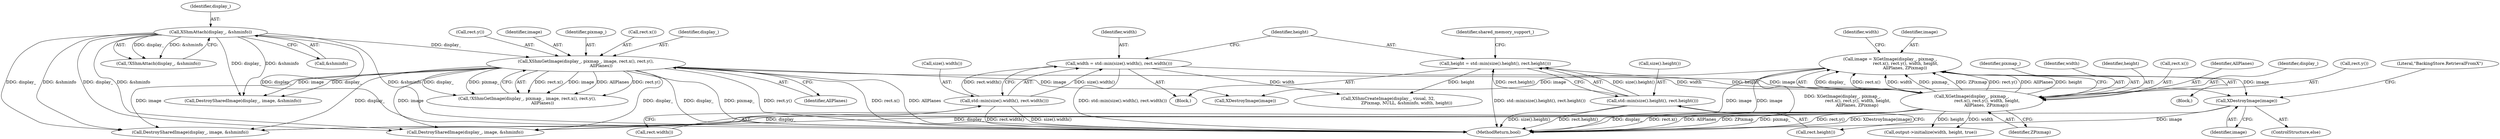 digraph "0_Chrome_0bd1a6ddb5fb23dfea3e72d60e5e8df4cf5826bc@pointer" {
"1000369" [label="(Call,XDestroyImage(image))"];
"1000261" [label="(Call,image = XGetImage(display_, pixmap_,\n                       rect.x(), rect.y(), width, height,\n                      AllPlanes, ZPixmap))"];
"1000263" [label="(Call,XGetImage(display_, pixmap_,\n                       rect.x(), rect.y(), width, height,\n                      AllPlanes, ZPixmap))"];
"1000117" [label="(Call,width = std::min(size().width(), rect.width()))"];
"1000119" [label="(Call,std::min(size().width(), rect.width()))"];
"1000123" [label="(Call,height = std::min(size().height(), rect.height()))"];
"1000125" [label="(Call,std::min(size().height(), rect.height()))"];
"1000244" [label="(Call,XShmGetImage(display_, pixmap_, image, rect.x(), rect.y(),\n                       AllPlanes))"];
"1000239" [label="(Call,XShmAttach(display_, &shminfo))"];
"1000120" [label="(Call,size().width())"];
"1000238" [label="(Call,!XShmAttach(display_, &shminfo))"];
"1000372" [label="(Literal,\"BackingStore.RetrievalFromX\")"];
"1000261" [label="(Call,image = XGetImage(display_, pixmap_,\n                       rect.x(), rect.y(), width, height,\n                      AllPlanes, ZPixmap))"];
"1000124" [label="(Identifier,height)"];
"1000265" [label="(Identifier,pixmap_)"];
"1000250" [label="(Identifier,AllPlanes)"];
"1000252" [label="(Call,DestroySharedImage(display_, image, &shminfo))"];
"1000289" [label="(Call,DestroySharedImage(display_, image, &shminfo))"];
"1000149" [label="(Call,XShmCreateImage(display_, visual, 32,\n                            ZPixmap, NULL, &shminfo, width, height))"];
"1000121" [label="(Call,rect.width())"];
"1000126" [label="(Call,size().height())"];
"1000268" [label="(Identifier,width)"];
"1000295" [label="(Call,XDestroyImage(image))"];
"1000370" [label="(Identifier,image)"];
"1000127" [label="(Call,rect.height())"];
"1000241" [label="(Call,&shminfo)"];
"1000276" [label="(Identifier,width)"];
"1000118" [label="(Identifier,width)"];
"1000269" [label="(Identifier,height)"];
"1000119" [label="(Call,std::min(size().width(), rect.width()))"];
"1000243" [label="(Call,!XShmGetImage(display_, pixmap_, image, rect.x(), rect.y(),\n                       AllPlanes))"];
"1000266" [label="(Call,rect.x())"];
"1000125" [label="(Call,std::min(size().height(), rect.height()))"];
"1000270" [label="(Identifier,AllPlanes)"];
"1000275" [label="(Call,output->initialize(width, height, true))"];
"1000264" [label="(Identifier,display_)"];
"1000262" [label="(Identifier,image)"];
"1000245" [label="(Identifier,display_)"];
"1000260" [label="(Block,)"];
"1000249" [label="(Call,rect.y())"];
"1000132" [label="(Identifier,shared_memory_support_)"];
"1000363" [label="(Call,DestroySharedImage(display_, image, &shminfo))"];
"1000104" [label="(Block,)"];
"1000378" [label="(MethodReturn,bool)"];
"1000247" [label="(Identifier,image)"];
"1000267" [label="(Call,rect.y())"];
"1000123" [label="(Call,height = std::min(size().height(), rect.height()))"];
"1000263" [label="(Call,XGetImage(display_, pixmap_,\n                       rect.x(), rect.y(), width, height,\n                      AllPlanes, ZPixmap))"];
"1000368" [label="(ControlStructure,else)"];
"1000271" [label="(Identifier,ZPixmap)"];
"1000246" [label="(Identifier,pixmap_)"];
"1000240" [label="(Identifier,display_)"];
"1000369" [label="(Call,XDestroyImage(image))"];
"1000244" [label="(Call,XShmGetImage(display_, pixmap_, image, rect.x(), rect.y(),\n                       AllPlanes))"];
"1000239" [label="(Call,XShmAttach(display_, &shminfo))"];
"1000117" [label="(Call,width = std::min(size().width(), rect.width()))"];
"1000248" [label="(Call,rect.x())"];
"1000369" -> "1000368"  [label="AST: "];
"1000369" -> "1000370"  [label="CFG: "];
"1000370" -> "1000369"  [label="AST: "];
"1000372" -> "1000369"  [label="CFG: "];
"1000369" -> "1000378"  [label="DDG: XDestroyImage(image)"];
"1000369" -> "1000378"  [label="DDG: image"];
"1000261" -> "1000369"  [label="DDG: image"];
"1000244" -> "1000369"  [label="DDG: image"];
"1000261" -> "1000260"  [label="AST: "];
"1000261" -> "1000263"  [label="CFG: "];
"1000262" -> "1000261"  [label="AST: "];
"1000263" -> "1000261"  [label="AST: "];
"1000276" -> "1000261"  [label="CFG: "];
"1000261" -> "1000378"  [label="DDG: XGetImage(display_, pixmap_,\n                       rect.x(), rect.y(), width, height,\n                      AllPlanes, ZPixmap)"];
"1000263" -> "1000261"  [label="DDG: display_"];
"1000263" -> "1000261"  [label="DDG: rect.x()"];
"1000263" -> "1000261"  [label="DDG: width"];
"1000263" -> "1000261"  [label="DDG: pixmap_"];
"1000263" -> "1000261"  [label="DDG: ZPixmap"];
"1000263" -> "1000261"  [label="DDG: rect.y()"];
"1000263" -> "1000261"  [label="DDG: AllPlanes"];
"1000263" -> "1000261"  [label="DDG: height"];
"1000261" -> "1000289"  [label="DDG: image"];
"1000261" -> "1000295"  [label="DDG: image"];
"1000261" -> "1000363"  [label="DDG: image"];
"1000263" -> "1000271"  [label="CFG: "];
"1000264" -> "1000263"  [label="AST: "];
"1000265" -> "1000263"  [label="AST: "];
"1000266" -> "1000263"  [label="AST: "];
"1000267" -> "1000263"  [label="AST: "];
"1000268" -> "1000263"  [label="AST: "];
"1000269" -> "1000263"  [label="AST: "];
"1000270" -> "1000263"  [label="AST: "];
"1000271" -> "1000263"  [label="AST: "];
"1000263" -> "1000378"  [label="DDG: pixmap_"];
"1000263" -> "1000378"  [label="DDG: rect.y()"];
"1000263" -> "1000378"  [label="DDG: display_"];
"1000263" -> "1000378"  [label="DDG: rect.x()"];
"1000263" -> "1000378"  [label="DDG: AllPlanes"];
"1000263" -> "1000378"  [label="DDG: ZPixmap"];
"1000117" -> "1000263"  [label="DDG: width"];
"1000123" -> "1000263"  [label="DDG: height"];
"1000263" -> "1000275"  [label="DDG: width"];
"1000263" -> "1000275"  [label="DDG: height"];
"1000263" -> "1000289"  [label="DDG: display_"];
"1000263" -> "1000363"  [label="DDG: display_"];
"1000117" -> "1000104"  [label="AST: "];
"1000117" -> "1000119"  [label="CFG: "];
"1000118" -> "1000117"  [label="AST: "];
"1000119" -> "1000117"  [label="AST: "];
"1000124" -> "1000117"  [label="CFG: "];
"1000117" -> "1000378"  [label="DDG: std::min(size().width(), rect.width())"];
"1000119" -> "1000117"  [label="DDG: size().width()"];
"1000119" -> "1000117"  [label="DDG: rect.width()"];
"1000117" -> "1000149"  [label="DDG: width"];
"1000119" -> "1000121"  [label="CFG: "];
"1000120" -> "1000119"  [label="AST: "];
"1000121" -> "1000119"  [label="AST: "];
"1000119" -> "1000378"  [label="DDG: rect.width()"];
"1000119" -> "1000378"  [label="DDG: size().width()"];
"1000123" -> "1000104"  [label="AST: "];
"1000123" -> "1000125"  [label="CFG: "];
"1000124" -> "1000123"  [label="AST: "];
"1000125" -> "1000123"  [label="AST: "];
"1000132" -> "1000123"  [label="CFG: "];
"1000123" -> "1000378"  [label="DDG: std::min(size().height(), rect.height())"];
"1000125" -> "1000123"  [label="DDG: size().height()"];
"1000125" -> "1000123"  [label="DDG: rect.height()"];
"1000123" -> "1000149"  [label="DDG: height"];
"1000125" -> "1000127"  [label="CFG: "];
"1000126" -> "1000125"  [label="AST: "];
"1000127" -> "1000125"  [label="AST: "];
"1000125" -> "1000378"  [label="DDG: size().height()"];
"1000125" -> "1000378"  [label="DDG: rect.height()"];
"1000244" -> "1000243"  [label="AST: "];
"1000244" -> "1000250"  [label="CFG: "];
"1000245" -> "1000244"  [label="AST: "];
"1000246" -> "1000244"  [label="AST: "];
"1000247" -> "1000244"  [label="AST: "];
"1000248" -> "1000244"  [label="AST: "];
"1000249" -> "1000244"  [label="AST: "];
"1000250" -> "1000244"  [label="AST: "];
"1000243" -> "1000244"  [label="CFG: "];
"1000244" -> "1000378"  [label="DDG: rect.x()"];
"1000244" -> "1000378"  [label="DDG: AllPlanes"];
"1000244" -> "1000378"  [label="DDG: display_"];
"1000244" -> "1000378"  [label="DDG: pixmap_"];
"1000244" -> "1000378"  [label="DDG: rect.y()"];
"1000244" -> "1000243"  [label="DDG: rect.x()"];
"1000244" -> "1000243"  [label="DDG: image"];
"1000244" -> "1000243"  [label="DDG: AllPlanes"];
"1000244" -> "1000243"  [label="DDG: rect.y()"];
"1000244" -> "1000243"  [label="DDG: display_"];
"1000244" -> "1000243"  [label="DDG: pixmap_"];
"1000239" -> "1000244"  [label="DDG: display_"];
"1000244" -> "1000252"  [label="DDG: display_"];
"1000244" -> "1000252"  [label="DDG: image"];
"1000244" -> "1000289"  [label="DDG: display_"];
"1000244" -> "1000289"  [label="DDG: image"];
"1000244" -> "1000295"  [label="DDG: image"];
"1000244" -> "1000363"  [label="DDG: display_"];
"1000244" -> "1000363"  [label="DDG: image"];
"1000239" -> "1000238"  [label="AST: "];
"1000239" -> "1000241"  [label="CFG: "];
"1000240" -> "1000239"  [label="AST: "];
"1000241" -> "1000239"  [label="AST: "];
"1000238" -> "1000239"  [label="CFG: "];
"1000239" -> "1000378"  [label="DDG: display_"];
"1000239" -> "1000378"  [label="DDG: &shminfo"];
"1000239" -> "1000238"  [label="DDG: display_"];
"1000239" -> "1000238"  [label="DDG: &shminfo"];
"1000239" -> "1000252"  [label="DDG: display_"];
"1000239" -> "1000252"  [label="DDG: &shminfo"];
"1000239" -> "1000289"  [label="DDG: display_"];
"1000239" -> "1000289"  [label="DDG: &shminfo"];
"1000239" -> "1000363"  [label="DDG: display_"];
"1000239" -> "1000363"  [label="DDG: &shminfo"];
}
